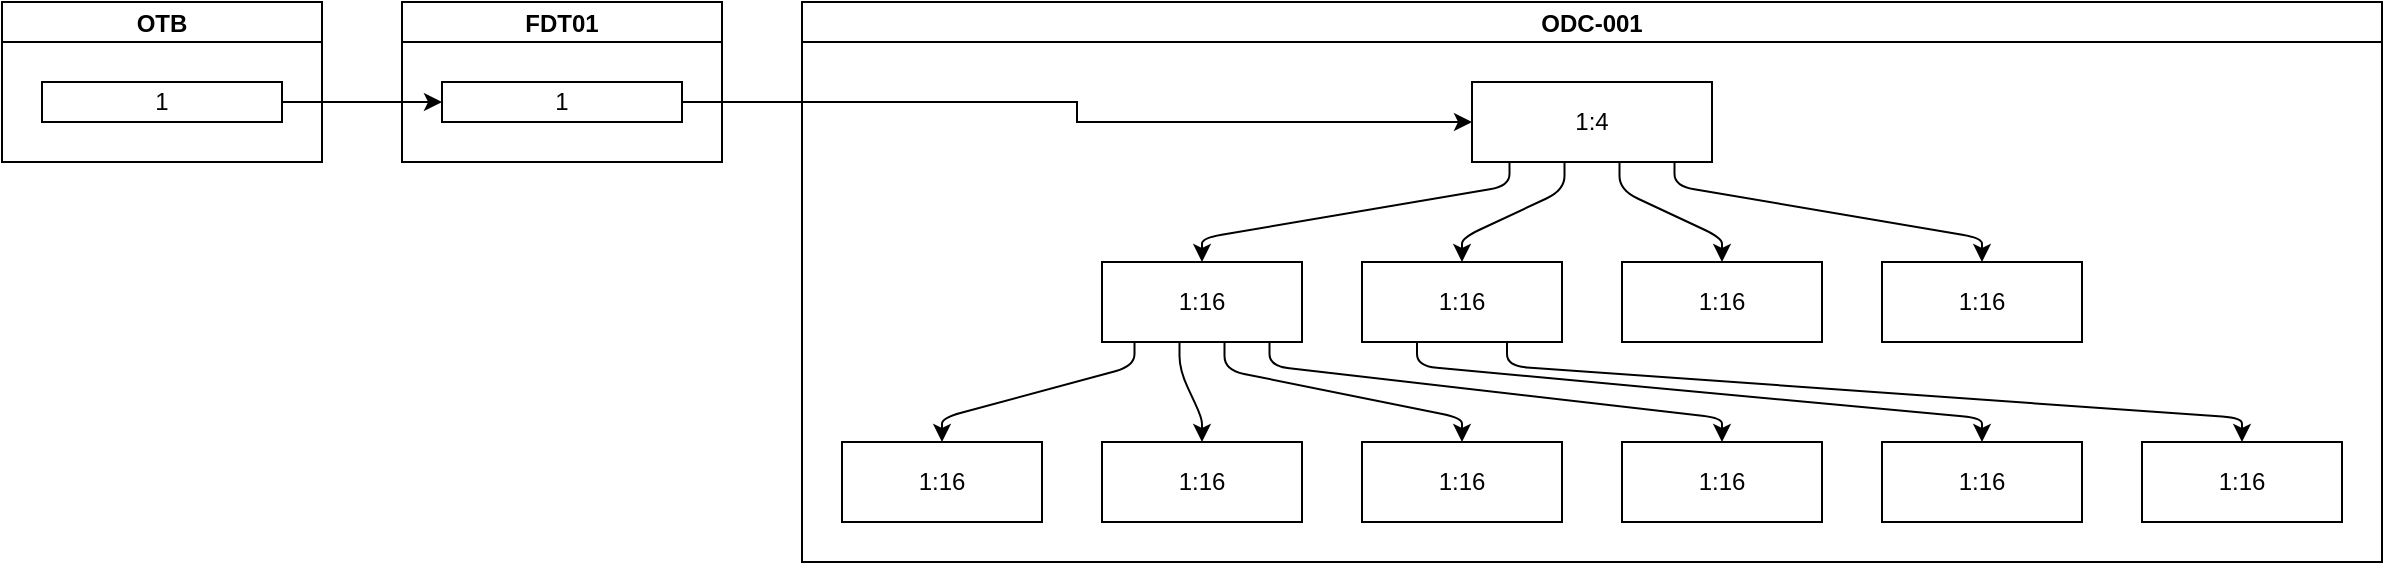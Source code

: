 <mxfile version="27.1.6">
  <diagram name="Page-1" id="39ExF-_bgHhNcSW75Xoy">
    <mxGraphModel dx="1642" dy="521" grid="1" gridSize="10" guides="1" tooltips="1" connect="1" arrows="1" fold="1" page="1" pageScale="1" pageWidth="827" pageHeight="1169" background="#ffffff" math="0" shadow="0">
      <root>
        <mxCell id="0" />
        <mxCell id="1" parent="0" />
        <mxCell id="tpYtFP5ifBW1Jw1R120Z-12" value="FDT01" style="swimlane;startSize=20;horizontal=1;childLayout=flowLayout;flowOrientation=north;resizable=0;interRankCellSpacing=50;containerType=tree;fontSize=12;" vertex="1" parent="1">
          <mxGeometry x="120" y="40" width="160" height="80" as="geometry" />
        </mxCell>
        <mxCell id="tpYtFP5ifBW1Jw1R120Z-52" value="&lt;div&gt;1&lt;/div&gt;" style="whiteSpace=wrap;html=1;" vertex="1" parent="tpYtFP5ifBW1Jw1R120Z-12">
          <mxGeometry x="20" y="40" width="120" height="20" as="geometry" />
        </mxCell>
        <mxCell id="tpYtFP5ifBW1Jw1R120Z-23" value="ODC-001" style="swimlane;startSize=20;horizontal=1;childLayout=flowLayout;flowOrientation=north;resizable=0;interRankCellSpacing=50;containerType=tree;fontSize=12;" vertex="1" parent="1">
          <mxGeometry x="320" y="40" width="790" height="280" as="geometry" />
        </mxCell>
        <mxCell id="tpYtFP5ifBW1Jw1R120Z-24" value="1:4" style="whiteSpace=wrap;html=1;" vertex="1" parent="tpYtFP5ifBW1Jw1R120Z-23">
          <mxGeometry x="335" y="40" width="120" height="40" as="geometry" />
        </mxCell>
        <mxCell id="tpYtFP5ifBW1Jw1R120Z-25" value="&lt;div&gt;1:16&lt;/div&gt;" style="whiteSpace=wrap;html=1;" vertex="1" parent="tpYtFP5ifBW1Jw1R120Z-23">
          <mxGeometry x="150" y="130" width="100" height="40" as="geometry" />
        </mxCell>
        <mxCell id="tpYtFP5ifBW1Jw1R120Z-26" value="" style="html=1;rounded=1;curved=0;sourcePerimeterSpacing=0;targetPerimeterSpacing=0;startSize=6;endSize=6;noEdgeStyle=1;orthogonal=1;" edge="1" parent="tpYtFP5ifBW1Jw1R120Z-23" source="tpYtFP5ifBW1Jw1R120Z-24" target="tpYtFP5ifBW1Jw1R120Z-25">
          <mxGeometry relative="1" as="geometry">
            <Array as="points">
              <mxPoint x="353.75" y="92" />
              <mxPoint x="200" y="118" />
            </Array>
          </mxGeometry>
        </mxCell>
        <mxCell id="tpYtFP5ifBW1Jw1R120Z-67" value="" style="html=1;rounded=1;curved=0;sourcePerimeterSpacing=0;targetPerimeterSpacing=0;startSize=6;endSize=6;noEdgeStyle=1;orthogonal=1;" edge="1" target="tpYtFP5ifBW1Jw1R120Z-68" source="tpYtFP5ifBW1Jw1R120Z-24" parent="tpYtFP5ifBW1Jw1R120Z-23">
          <mxGeometry relative="1" as="geometry">
            <Array as="points">
              <mxPoint x="381.25" y="94" />
              <mxPoint x="330" y="118" />
            </Array>
            <mxPoint x="720" y="680" as="sourcePoint" />
          </mxGeometry>
        </mxCell>
        <mxCell id="tpYtFP5ifBW1Jw1R120Z-68" value="&lt;div&gt;1:16&lt;/div&gt;" style="whiteSpace=wrap;html=1;" vertex="1" parent="tpYtFP5ifBW1Jw1R120Z-23">
          <mxGeometry x="280" y="130" width="100" height="40" as="geometry" />
        </mxCell>
        <mxCell id="tpYtFP5ifBW1Jw1R120Z-69" value="" style="html=1;rounded=1;curved=0;sourcePerimeterSpacing=0;targetPerimeterSpacing=0;startSize=6;endSize=6;noEdgeStyle=1;orthogonal=1;" edge="1" target="tpYtFP5ifBW1Jw1R120Z-70" source="tpYtFP5ifBW1Jw1R120Z-24" parent="tpYtFP5ifBW1Jw1R120Z-23">
          <mxGeometry relative="1" as="geometry">
            <Array as="points">
              <mxPoint x="408.75" y="94" />
              <mxPoint x="460" y="118" />
            </Array>
            <mxPoint x="728" y="640" as="sourcePoint" />
          </mxGeometry>
        </mxCell>
        <mxCell id="tpYtFP5ifBW1Jw1R120Z-70" value="&lt;div&gt;1:16&lt;/div&gt;" style="whiteSpace=wrap;html=1;" vertex="1" parent="tpYtFP5ifBW1Jw1R120Z-23">
          <mxGeometry x="410" y="130" width="100" height="40" as="geometry" />
        </mxCell>
        <mxCell id="tpYtFP5ifBW1Jw1R120Z-71" value="" style="html=1;rounded=1;curved=0;sourcePerimeterSpacing=0;targetPerimeterSpacing=0;startSize=6;endSize=6;noEdgeStyle=1;orthogonal=1;" edge="1" target="tpYtFP5ifBW1Jw1R120Z-72" source="tpYtFP5ifBW1Jw1R120Z-24" parent="tpYtFP5ifBW1Jw1R120Z-23">
          <mxGeometry relative="1" as="geometry">
            <Array as="points">
              <mxPoint x="436.25" y="92" />
              <mxPoint x="590" y="118" />
            </Array>
            <mxPoint x="837" y="600" as="sourcePoint" />
          </mxGeometry>
        </mxCell>
        <mxCell id="tpYtFP5ifBW1Jw1R120Z-72" value="&lt;div&gt;1:16&lt;/div&gt;" style="whiteSpace=wrap;html=1;" vertex="1" parent="tpYtFP5ifBW1Jw1R120Z-23">
          <mxGeometry x="540" y="130" width="100" height="40" as="geometry" />
        </mxCell>
        <mxCell id="tpYtFP5ifBW1Jw1R120Z-73" value="" style="html=1;rounded=1;curved=0;sourcePerimeterSpacing=0;targetPerimeterSpacing=0;startSize=6;endSize=6;noEdgeStyle=1;orthogonal=1;" edge="1" target="tpYtFP5ifBW1Jw1R120Z-74" source="tpYtFP5ifBW1Jw1R120Z-25" parent="tpYtFP5ifBW1Jw1R120Z-23">
          <mxGeometry relative="1" as="geometry">
            <Array as="points">
              <mxPoint x="166.25" y="182" />
              <mxPoint x="70" y="208" />
            </Array>
            <mxPoint x="804" y="560" as="sourcePoint" />
          </mxGeometry>
        </mxCell>
        <mxCell id="tpYtFP5ifBW1Jw1R120Z-74" value="&lt;div&gt;1:16&lt;/div&gt;" style="whiteSpace=wrap;html=1;" vertex="1" parent="tpYtFP5ifBW1Jw1R120Z-23">
          <mxGeometry x="20" y="220" width="100" height="40" as="geometry" />
        </mxCell>
        <mxCell id="tpYtFP5ifBW1Jw1R120Z-82" value="&lt;div&gt;1:16&lt;/div&gt;" style="whiteSpace=wrap;html=1;" vertex="1" parent="tpYtFP5ifBW1Jw1R120Z-23">
          <mxGeometry x="150" y="220" width="100" height="40" as="geometry" />
        </mxCell>
        <mxCell id="tpYtFP5ifBW1Jw1R120Z-81" value="" style="html=1;rounded=1;curved=0;sourcePerimeterSpacing=0;targetPerimeterSpacing=0;startSize=6;endSize=6;noEdgeStyle=1;orthogonal=1;" edge="1" target="tpYtFP5ifBW1Jw1R120Z-82" source="tpYtFP5ifBW1Jw1R120Z-25" parent="tpYtFP5ifBW1Jw1R120Z-23">
          <mxGeometry relative="1" as="geometry">
            <Array as="points">
              <mxPoint x="188.75" y="184" />
              <mxPoint x="200" y="208" />
            </Array>
            <mxPoint x="764" y="480" as="sourcePoint" />
          </mxGeometry>
        </mxCell>
        <mxCell id="tpYtFP5ifBW1Jw1R120Z-85" value="" style="html=1;rounded=1;curved=0;sourcePerimeterSpacing=0;targetPerimeterSpacing=0;startSize=6;endSize=6;noEdgeStyle=1;orthogonal=1;" edge="1" target="tpYtFP5ifBW1Jw1R120Z-86" source="tpYtFP5ifBW1Jw1R120Z-25" parent="tpYtFP5ifBW1Jw1R120Z-23">
          <mxGeometry relative="1" as="geometry">
            <Array as="points">
              <mxPoint x="211.25" y="184" />
              <mxPoint x="330" y="208" />
            </Array>
            <mxPoint x="553" y="410" as="sourcePoint" />
          </mxGeometry>
        </mxCell>
        <mxCell id="tpYtFP5ifBW1Jw1R120Z-86" value="&lt;div&gt;1:16&lt;/div&gt;" style="whiteSpace=wrap;html=1;" vertex="1" parent="tpYtFP5ifBW1Jw1R120Z-23">
          <mxGeometry x="280" y="220" width="100" height="40" as="geometry" />
        </mxCell>
        <mxCell id="tpYtFP5ifBW1Jw1R120Z-87" value="" style="html=1;rounded=1;curved=0;sourcePerimeterSpacing=0;targetPerimeterSpacing=0;startSize=6;endSize=6;noEdgeStyle=1;orthogonal=1;" edge="1" target="tpYtFP5ifBW1Jw1R120Z-88" source="tpYtFP5ifBW1Jw1R120Z-25" parent="tpYtFP5ifBW1Jw1R120Z-23">
          <mxGeometry relative="1" as="geometry">
            <Array as="points">
              <mxPoint x="233.75" y="182" />
              <mxPoint x="460" y="208" />
            </Array>
            <mxPoint x="540" y="370" as="sourcePoint" />
          </mxGeometry>
        </mxCell>
        <mxCell id="tpYtFP5ifBW1Jw1R120Z-88" value="&lt;div&gt;1:16&lt;/div&gt;" style="whiteSpace=wrap;html=1;" vertex="1" parent="tpYtFP5ifBW1Jw1R120Z-23">
          <mxGeometry x="410" y="220" width="100" height="40" as="geometry" />
        </mxCell>
        <mxCell id="tpYtFP5ifBW1Jw1R120Z-89" value="" style="html=1;rounded=1;curved=0;sourcePerimeterSpacing=0;targetPerimeterSpacing=0;startSize=6;endSize=6;noEdgeStyle=1;orthogonal=1;" edge="1" target="tpYtFP5ifBW1Jw1R120Z-90" source="tpYtFP5ifBW1Jw1R120Z-68" parent="tpYtFP5ifBW1Jw1R120Z-23">
          <mxGeometry relative="1" as="geometry">
            <Array as="points">
              <mxPoint x="307.5" y="182" />
              <mxPoint x="590" y="208" />
            </Array>
            <mxPoint x="671" y="240" as="sourcePoint" />
          </mxGeometry>
        </mxCell>
        <mxCell id="tpYtFP5ifBW1Jw1R120Z-90" value="&lt;div&gt;1:16&lt;/div&gt;" style="whiteSpace=wrap;html=1;" vertex="1" parent="tpYtFP5ifBW1Jw1R120Z-23">
          <mxGeometry x="540" y="220" width="100" height="40" as="geometry" />
        </mxCell>
        <mxCell id="tpYtFP5ifBW1Jw1R120Z-91" value="" style="html=1;rounded=1;curved=0;sourcePerimeterSpacing=0;targetPerimeterSpacing=0;startSize=6;endSize=6;noEdgeStyle=1;orthogonal=1;" edge="1" target="tpYtFP5ifBW1Jw1R120Z-92" source="tpYtFP5ifBW1Jw1R120Z-68" parent="tpYtFP5ifBW1Jw1R120Z-23">
          <mxGeometry relative="1" as="geometry">
            <Array as="points">
              <mxPoint x="352.5" y="182" />
              <mxPoint x="720" y="208" />
            </Array>
            <mxPoint x="716" y="200" as="sourcePoint" />
          </mxGeometry>
        </mxCell>
        <mxCell id="tpYtFP5ifBW1Jw1R120Z-92" value="&lt;div&gt;1:16&lt;/div&gt;" style="whiteSpace=wrap;html=1;" vertex="1" parent="tpYtFP5ifBW1Jw1R120Z-23">
          <mxGeometry x="670" y="220" width="100" height="40" as="geometry" />
        </mxCell>
        <mxCell id="tpYtFP5ifBW1Jw1R120Z-57" value="OTB" style="swimlane;startSize=20;horizontal=1;childLayout=flowLayout;flowOrientation=north;resizable=0;interRankCellSpacing=50;containerType=tree;fontSize=12;" vertex="1" parent="1">
          <mxGeometry x="-80" y="40" width="160" height="80" as="geometry" />
        </mxCell>
        <mxCell id="tpYtFP5ifBW1Jw1R120Z-58" value="&lt;div&gt;1&lt;/div&gt;" style="whiteSpace=wrap;html=1;" vertex="1" parent="tpYtFP5ifBW1Jw1R120Z-57">
          <mxGeometry x="20" y="40" width="120" height="20" as="geometry" />
        </mxCell>
        <mxCell id="tpYtFP5ifBW1Jw1R120Z-59" style="edgeStyle=orthogonalEdgeStyle;rounded=0;orthogonalLoop=1;jettySize=auto;html=1;exitX=1;exitY=0.5;exitDx=0;exitDy=0;entryX=0;entryY=0.5;entryDx=0;entryDy=0;" edge="1" parent="1" source="tpYtFP5ifBW1Jw1R120Z-58" target="tpYtFP5ifBW1Jw1R120Z-52">
          <mxGeometry relative="1" as="geometry" />
        </mxCell>
        <mxCell id="tpYtFP5ifBW1Jw1R120Z-66" style="edgeStyle=orthogonalEdgeStyle;rounded=0;orthogonalLoop=1;jettySize=auto;html=1;exitX=1;exitY=0.5;exitDx=0;exitDy=0;entryX=0;entryY=0.5;entryDx=0;entryDy=0;" edge="1" parent="1" source="tpYtFP5ifBW1Jw1R120Z-52" target="tpYtFP5ifBW1Jw1R120Z-24">
          <mxGeometry relative="1" as="geometry" />
        </mxCell>
      </root>
    </mxGraphModel>
  </diagram>
</mxfile>

